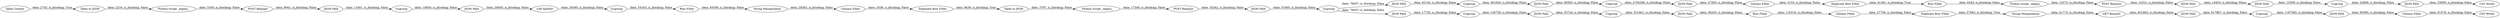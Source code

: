 digraph {
	"-4126393204427555195_23" [label="Duplicate Row Filter"]
	"-4126393204427555195_54" [label="String Manipulation"]
	"-4126393204427555195_13" [label="Python Script _legacy_"]
	"-4126393204427555195_25" [label="Table to JSON"]
	"-4126393204427555195_29" [label=Ungroup]
	"-4126393204427555195_14" [label="POST Request"]
	"-4126393204427555195_15" [label="JSON Path"]
	"-4126393204427555195_18" [label="Cell Splitter"]
	"-4126393204427555195_33" [label="Column Filter"]
	"-4126393204427555195_32" [label="JSON Path"]
	"-4126393204427555195_52" [label="Row Filter"]
	"-4126393204427555195_21" [label="String Manipulation"]
	"-4126393204427555195_30" [label="JSON Path"]
	"-4126393204427555195_41" [label="JSON Path"]
	"-4126393204427555195_48" [label="JSON Path"]
	"-4126393204427555195_11" [label="Table to JSON"]
	"-4126393204427555195_34" [label="Duplicate Row Filter"]
	"-4126393204427555195_22" [label="Column Filter"]
	"-4126393204427555195_26" [label="Python Script _legacy_"]
	"-4126393204427555195_27" [label="POST Request"]
	"-4126393204427555195_46" [label="JSON Path"]
	"-4126393204427555195_35" [label=Ungroup]
	"-4126393204427555195_17" [label="JSON Path"]
	"-4126393204427555195_38" [label="Python Script _legacy_"]
	"-4126393204427555195_57" [label=Ungroup]
	"-4126393204427555195_59" [label="Column Filter"]
	"-4126393204427555195_51" [label="Column Filter"]
	"-4126393204427555195_53" [label="Duplicate Row Filter"]
	"-4126393204427555195_16" [label=Ungroup]
	"-4126393204427555195_58" [label="JSON Path"]
	"-4126393204427555195_31" [label=Ungroup]
	"-4126393204427555195_20" [label="Row Filter"]
	"-4126393204427555195_28" [label="JSON Path"]
	"-4126393204427555195_39" [label="POST Request"]
	"-4126393204427555195_49" [label=Ungroup]
	"-4126393204427555195_47" [label=Ungroup]
	"-4126393204427555195_37" [label="Row Filter"]
	"-4126393204427555195_56" [label="JSON Path"]
	"-4126393204427555195_19" [label=Ungroup]
	"-4126393204427555195_60" [label="CSV Writer"]
	"-4126393204427555195_36" [label="JSON Path"]
	"-4126393204427555195_43" [label=Ungroup]
	"-4126393204427555195_55" [label="GET Request"]
	"-4126393204427555195_45" [label="CSV Writer"]
	"-4126393204427555195_50" [label="JSON Path"]
	"-4126393204427555195_40" [label="JSON Path"]
	"-4126393204427555195_44" [label="JSON Path"]
	"-4126393204427555195_24" [label="Table Creator"]
	"-4126393204427555195_26" -> "-4126393204427555195_27" [label="data: 17340; is_blocking: False"]
	"-4126393204427555195_28" -> "-4126393204427555195_29" [label="data: 51695; is_blocking: False"]
	"-4126393204427555195_59" -> "-4126393204427555195_60" [label="data: 61579; is_blocking: False"]
	"-4126393204427555195_15" -> "-4126393204427555195_16" [label="data: 11601; is_blocking: False"]
	"-4126393204427555195_30" -> "-4126393204427555195_31" [label="data: 45144; is_blocking: False"]
	"-4126393204427555195_38" -> "-4126393204427555195_39" [label="data: 12072; is_blocking: False"]
	"-4126393204427555195_18" -> "-4126393204427555195_19" [label="data: 29385; is_blocking: False"]
	"-4126393204427555195_44" -> "-4126393204427555195_45" [label="data: 33600; is_blocking: False"]
	"-4126393204427555195_41" -> "-4126393204427555195_43" [label="data: 15309; is_blocking: False"]
	"-4126393204427555195_23" -> "-4126393204427555195_25" [label="data: 8636; is_blocking: True"]
	"-4126393204427555195_17" -> "-4126393204427555195_18" [label="data: 28405; is_blocking: False"]
	"-4126393204427555195_34" -> "-4126393204427555195_37" [label="data: 41381; is_blocking: True"]
	"-4126393204427555195_52" -> "-4126393204427555195_51" [label="data: 116316; is_blocking: False"]
	"-4126393204427555195_58" -> "-4126393204427555195_59" [label="data: 93560; is_blocking: False"]
	"-4126393204427555195_29" -> "-4126393204427555195_46" [label="data: 76007; is_blocking: False"]
	"-4126393204427555195_57" -> "-4126393204427555195_58" [label="data: 1187382; is_blocking: False"]
	"-4126393204427555195_40" -> "-4126393204427555195_41" [label="data: 14404; is_blocking: False"]
	"-4126393204427555195_47" -> "-4126393204427555195_48" [label="data: 130759; is_blocking: False"]
	"-4126393204427555195_25" -> "-4126393204427555195_26" [label="data: 3787; is_blocking: False"]
	"-4126393204427555195_51" -> "-4126393204427555195_53" [label="data: 27756; is_blocking: False"]
	"-4126393204427555195_33" -> "-4126393204427555195_34" [label="data: 3133; is_blocking: False"]
	"-4126393204427555195_39" -> "-4126393204427555195_40" [label="data: 14321; is_blocking: False"]
	"-4126393204427555195_27" -> "-4126393204427555195_28" [label="data: 35262; is_blocking: False"]
	"-4126393204427555195_24" -> "-4126393204427555195_11" [label="data: 2742; is_blocking: True"]
	"-4126393204427555195_36" -> "-4126393204427555195_33" [label="data: 27365; is_blocking: False"]
	"-4126393204427555195_50" -> "-4126393204427555195_52" [label="data: 36203; is_blocking: False"]
	"-4126393204427555195_21" -> "-4126393204427555195_22" [label="data: 28362; is_blocking: False"]
	"-4126393204427555195_22" -> "-4126393204427555195_23" [label="data: 1938; is_blocking: False"]
	"-4126393204427555195_31" -> "-4126393204427555195_32" [label="data: 461644; is_blocking: False"]
	"-4126393204427555195_37" -> "-4126393204427555195_38" [label="data: 6443; is_blocking: False"]
	"-4126393204427555195_46" -> "-4126393204427555195_47" [label="data: 17735; is_blocking: False"]
	"-4126393204427555195_29" -> "-4126393204427555195_30" [label="data: 76007; is_blocking: False"]
	"-4126393204427555195_55" -> "-4126393204427555195_56" [label="data: 401883; is_blocking: False"]
	"-4126393204427555195_14" -> "-4126393204427555195_15" [label="data: 9941; is_blocking: False"]
	"-4126393204427555195_16" -> "-4126393204427555195_17" [label="data: 10854; is_blocking: False"]
	"-4126393204427555195_49" -> "-4126393204427555195_50" [label="data: 531461; is_blocking: False"]
	"-4126393204427555195_43" -> "-4126393204427555195_44" [label="data: 24849; is_blocking: False"]
	"-4126393204427555195_19" -> "-4126393204427555195_20" [label="data: 54343; is_blocking: False"]
	"-4126393204427555195_11" -> "-4126393204427555195_13" [label="data: 2234; is_blocking: False"]
	"-4126393204427555195_13" -> "-4126393204427555195_14" [label="data: 5304; is_blocking: False"]
	"-4126393204427555195_48" -> "-4126393204427555195_49" [label="data: 33724; is_blocking: False"]
	"-4126393204427555195_20" -> "-4126393204427555195_21" [label="data: 45509; is_blocking: False"]
	"-4126393204427555195_56" -> "-4126393204427555195_57" [label="data: 617887; is_blocking: False"]
	"-4126393204427555195_54" -> "-4126393204427555195_55" [label="data: 41773; is_blocking: False"]
	"-4126393204427555195_32" -> "-4126393204427555195_35" [label="data: 46583; is_blocking: False"]
	"-4126393204427555195_35" -> "-4126393204427555195_36" [label="data: 2704266; is_blocking: False"]
	"-4126393204427555195_53" -> "-4126393204427555195_54" [label="data: 57863; is_blocking: True"]
	rankdir=LR
}
